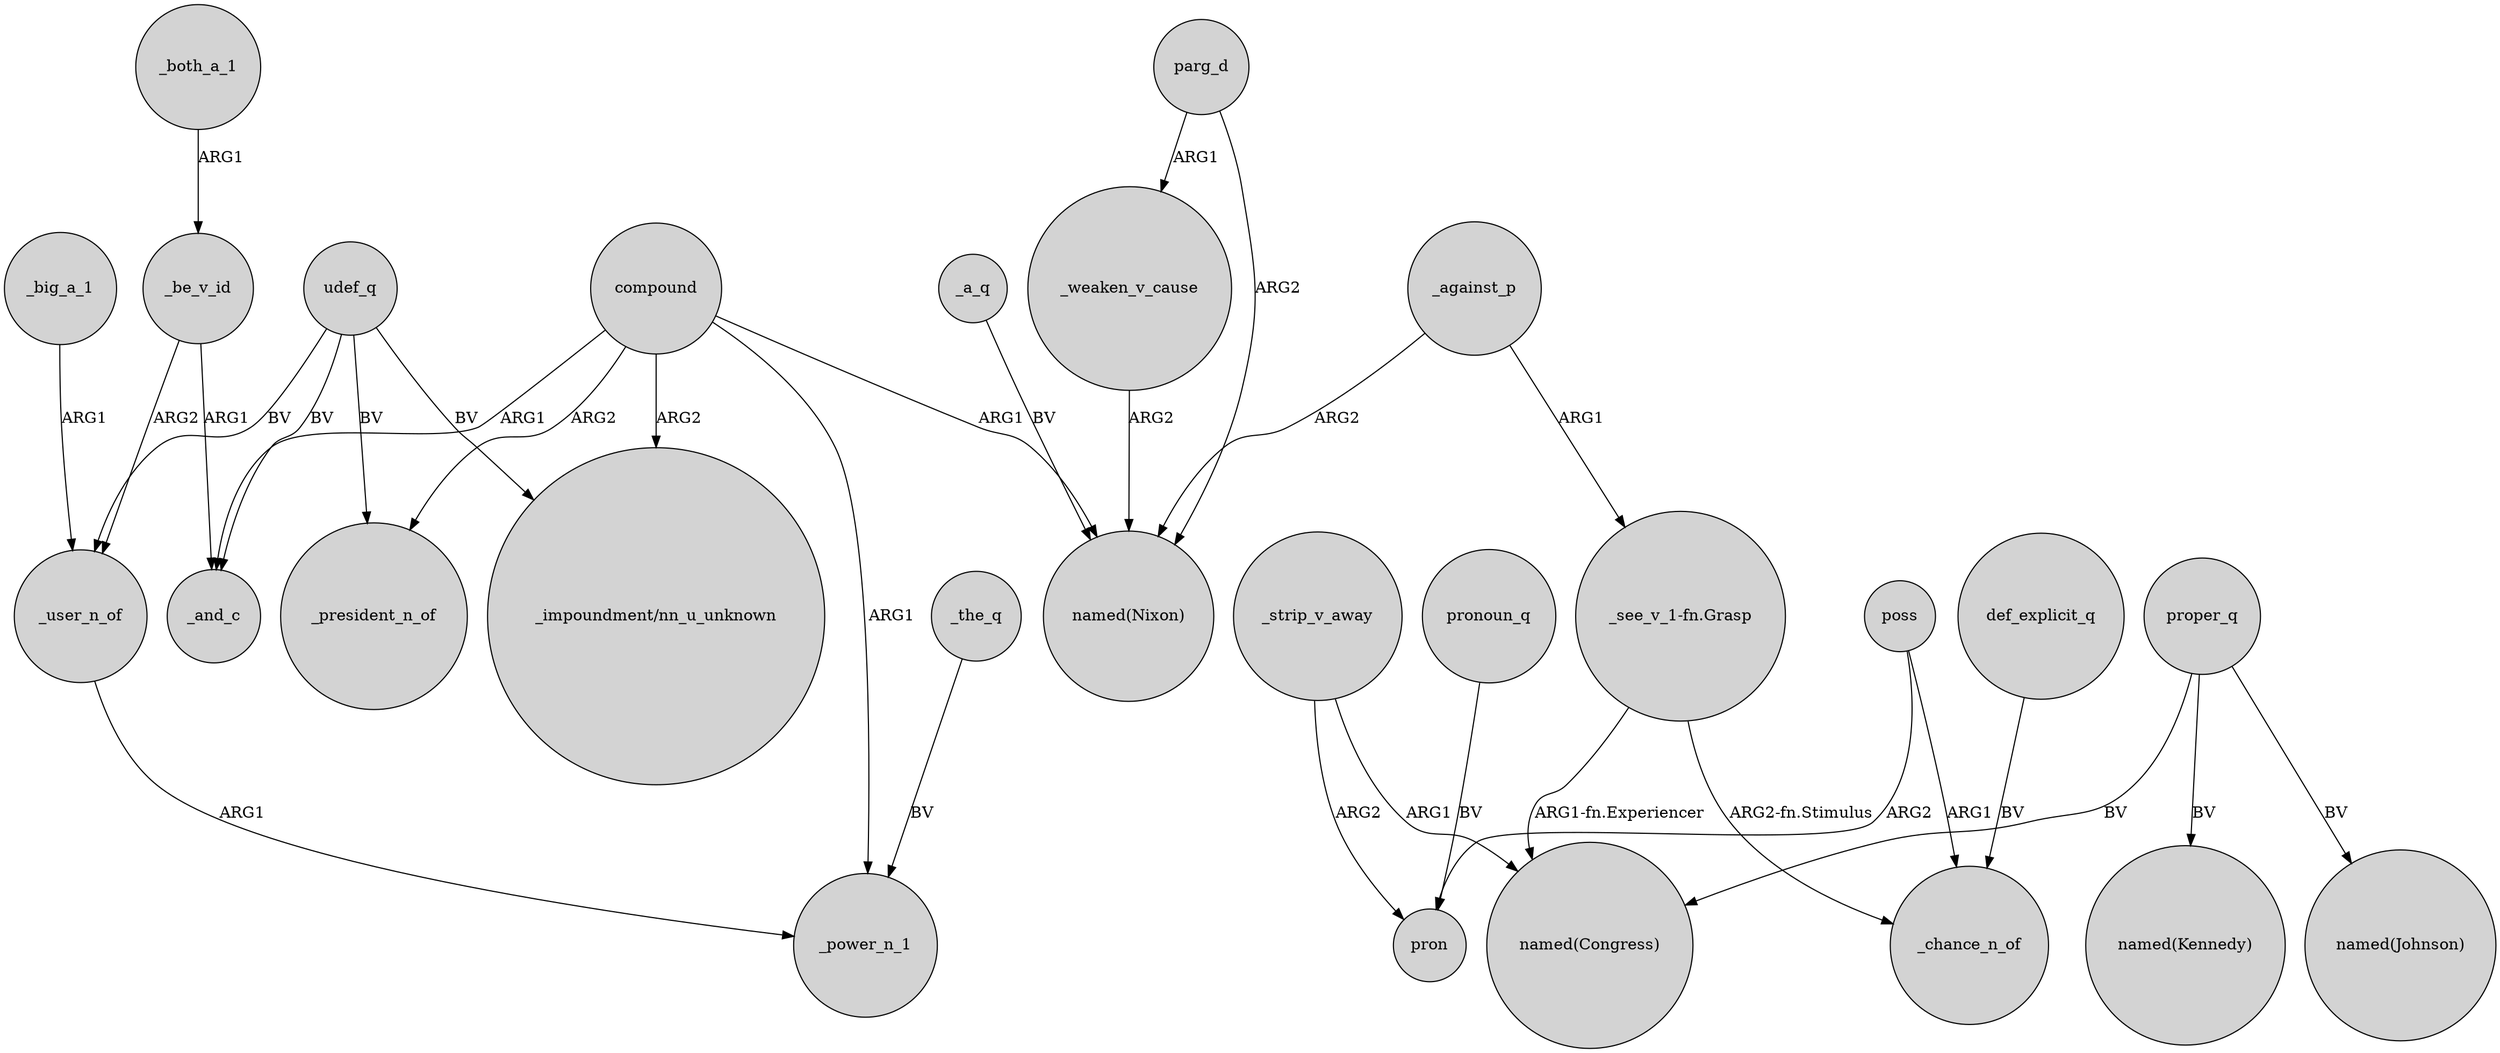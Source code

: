 digraph {
	node [shape=circle style=filled]
	_be_v_id -> _user_n_of [label=ARG2]
	_the_q -> _power_n_1 [label=BV]
	compound -> _president_n_of [label=ARG2]
	poss -> pron [label=ARG2]
	"_see_v_1-fn.Grasp" -> "named(Congress)" [label="ARG1-fn.Experiencer"]
	_strip_v_away -> pron [label=ARG2]
	parg_d -> "named(Nixon)" [label=ARG2]
	_user_n_of -> _power_n_1 [label=ARG1]
	_a_q -> "named(Nixon)" [label=BV]
	udef_q -> "_impoundment/nn_u_unknown" [label=BV]
	parg_d -> _weaken_v_cause [label=ARG1]
	proper_q -> "named(Kennedy)" [label=BV]
	_be_v_id -> _and_c [label=ARG1]
	udef_q -> _user_n_of [label=BV]
	proper_q -> "named(Congress)" [label=BV]
	pronoun_q -> pron [label=BV]
	poss -> _chance_n_of [label=ARG1]
	udef_q -> _president_n_of [label=BV]
	_weaken_v_cause -> "named(Nixon)" [label=ARG2]
	proper_q -> "named(Johnson)" [label=BV]
	"_see_v_1-fn.Grasp" -> _chance_n_of [label="ARG2-fn.Stimulus"]
	compound -> _and_c [label=ARG1]
	compound -> _power_n_1 [label=ARG1]
	def_explicit_q -> _chance_n_of [label=BV]
	compound -> "named(Nixon)" [label=ARG1]
	compound -> "_impoundment/nn_u_unknown" [label=ARG2]
	_strip_v_away -> "named(Congress)" [label=ARG1]
	_big_a_1 -> _user_n_of [label=ARG1]
	_against_p -> "named(Nixon)" [label=ARG2]
	_both_a_1 -> _be_v_id [label=ARG1]
	udef_q -> _and_c [label=BV]
	_against_p -> "_see_v_1-fn.Grasp" [label=ARG1]
}
